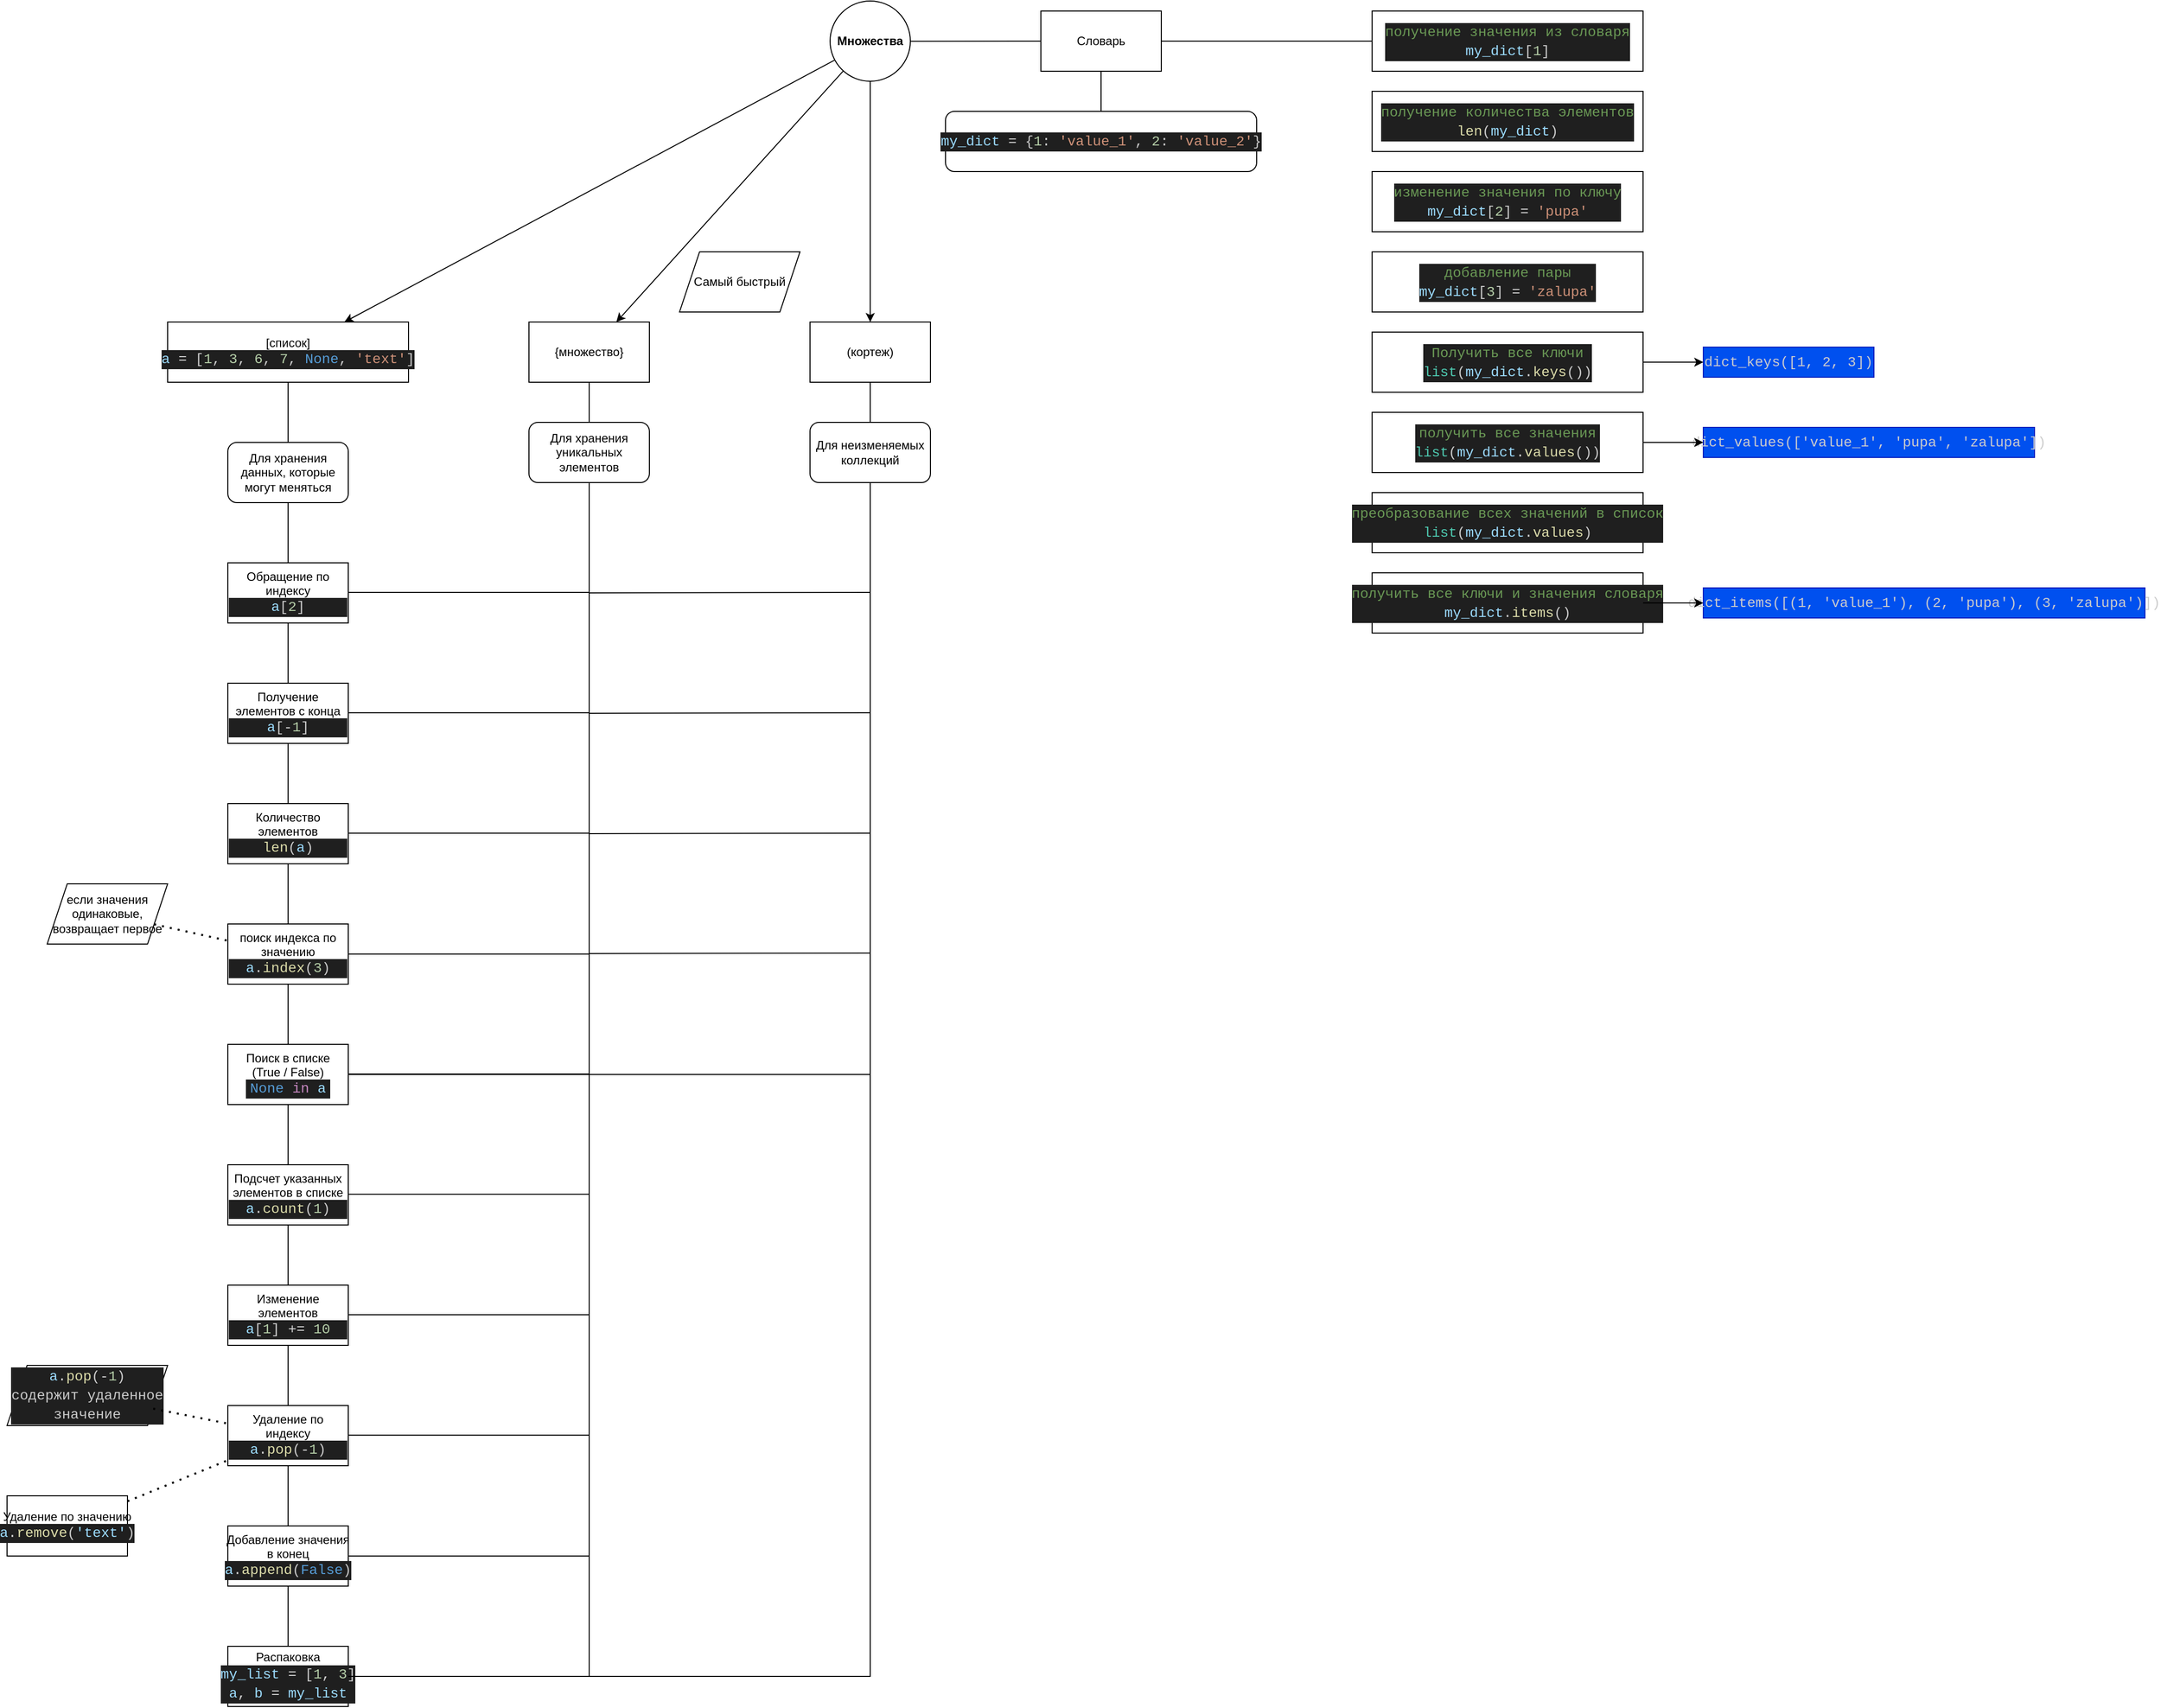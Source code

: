 <mxfile version="26.0.4">
  <diagram name="Страница — 1" id="-S9uFCu_6sI4gj3oBR9R">
    <mxGraphModel dx="1462" dy="891" grid="1" gridSize="10" guides="1" tooltips="1" connect="1" arrows="1" fold="1" page="1" pageScale="1" pageWidth="827" pageHeight="1169" math="0" shadow="0">
      <root>
        <mxCell id="0" />
        <mxCell id="1" parent="0" />
        <mxCell id="Sf96d87RlTaQl22xVrYX-49" value="" style="endArrow=classic;html=1;rounded=0;" parent="1" source="Sf96d87RlTaQl22xVrYX-1" target="Sf96d87RlTaQl22xVrYX-3" edge="1">
          <mxGeometry width="50" height="50" relative="1" as="geometry">
            <mxPoint x="430" y="570" as="sourcePoint" />
            <mxPoint x="430" y="690" as="targetPoint" />
          </mxGeometry>
        </mxCell>
        <mxCell id="Sf96d87RlTaQl22xVrYX-1" value="Множества" style="ellipse;whiteSpace=wrap;html=1;aspect=fixed;fontStyle=1" parent="1" vertex="1">
          <mxGeometry x="660" y="360" width="80" height="80" as="geometry" />
        </mxCell>
        <mxCell id="Sf96d87RlTaQl22xVrYX-2" value="[список]&lt;div&gt;&lt;div style=&quot;color: rgb(204, 204, 204); background-color: rgb(31, 31, 31); font-family: Consolas, &amp;quot;Courier New&amp;quot;, monospace; font-size: 14px; line-height: 19px; white-space: pre;&quot;&gt;&lt;span style=&quot;color: #9cdcfe;&quot;&gt;a&lt;/span&gt; &lt;span style=&quot;color: #d4d4d4;&quot;&gt;=&lt;/span&gt; [&lt;span style=&quot;color: #b5cea8;&quot;&gt;1&lt;/span&gt;, &lt;span style=&quot;color: #b5cea8;&quot;&gt;3&lt;/span&gt;, &lt;span style=&quot;color: #b5cea8;&quot;&gt;6&lt;/span&gt;, &lt;span style=&quot;color: #b5cea8;&quot;&gt;7&lt;/span&gt;, &lt;span style=&quot;color: #569cd6;&quot;&gt;None&lt;/span&gt;, &lt;span style=&quot;color: #ce9178;&quot;&gt;&#39;text&#39;&lt;/span&gt;]&lt;/div&gt;&lt;/div&gt;" style="rounded=0;whiteSpace=wrap;html=1;" parent="1" vertex="1">
          <mxGeometry y="680" width="240" height="60" as="geometry" />
        </mxCell>
        <mxCell id="Sf96d87RlTaQl22xVrYX-3" value="(кортеж)" style="rounded=0;whiteSpace=wrap;html=1;" parent="1" vertex="1">
          <mxGeometry x="640" y="680" width="120" height="60" as="geometry" />
        </mxCell>
        <mxCell id="Sf96d87RlTaQl22xVrYX-4" value="{множество}" style="rounded=0;whiteSpace=wrap;html=1;" parent="1" vertex="1">
          <mxGeometry x="360" y="680" width="120" height="60" as="geometry" />
        </mxCell>
        <mxCell id="Sf96d87RlTaQl22xVrYX-5" value="Для хранения данных, которые могут меняться" style="rounded=1;whiteSpace=wrap;html=1;" parent="1" vertex="1">
          <mxGeometry x="60" y="800" width="120" height="60" as="geometry" />
        </mxCell>
        <mxCell id="Sf96d87RlTaQl22xVrYX-6" value="Для неизменяемых коллекций" style="rounded=1;whiteSpace=wrap;html=1;" parent="1" vertex="1">
          <mxGeometry x="640" y="780" width="120" height="60" as="geometry" />
        </mxCell>
        <mxCell id="Sf96d87RlTaQl22xVrYX-7" value="Для хранения уникальных элементов" style="rounded=1;whiteSpace=wrap;html=1;" parent="1" vertex="1">
          <mxGeometry x="360" y="780" width="120" height="60" as="geometry" />
        </mxCell>
        <mxCell id="Sf96d87RlTaQl22xVrYX-9" value="Самый быстрый" style="shape=parallelogram;perimeter=parallelogramPerimeter;whiteSpace=wrap;html=1;fixedSize=1;" parent="1" vertex="1">
          <mxGeometry x="510" y="610" width="120" height="60" as="geometry" />
        </mxCell>
        <mxCell id="Sf96d87RlTaQl22xVrYX-10" value="" style="endArrow=none;html=1;rounded=0;" parent="1" source="Sf96d87RlTaQl22xVrYX-5" target="Sf96d87RlTaQl22xVrYX-2" edge="1">
          <mxGeometry width="50" height="50" relative="1" as="geometry">
            <mxPoint x="380" y="980" as="sourcePoint" />
            <mxPoint x="430" y="930" as="targetPoint" />
          </mxGeometry>
        </mxCell>
        <mxCell id="Sf96d87RlTaQl22xVrYX-11" value="" style="endArrow=none;html=1;rounded=0;" parent="1" source="Sf96d87RlTaQl22xVrYX-6" target="Sf96d87RlTaQl22xVrYX-3" edge="1">
          <mxGeometry width="50" height="50" relative="1" as="geometry">
            <mxPoint x="470" y="790" as="sourcePoint" />
            <mxPoint x="470" y="750" as="targetPoint" />
          </mxGeometry>
        </mxCell>
        <mxCell id="Sf96d87RlTaQl22xVrYX-12" value="" style="endArrow=none;html=1;rounded=0;" parent="1" source="Sf96d87RlTaQl22xVrYX-7" target="Sf96d87RlTaQl22xVrYX-4" edge="1">
          <mxGeometry width="50" height="50" relative="1" as="geometry">
            <mxPoint x="190" y="790" as="sourcePoint" />
            <mxPoint x="190" y="750" as="targetPoint" />
          </mxGeometry>
        </mxCell>
        <mxCell id="Sf96d87RlTaQl22xVrYX-13" value="Обращение по индексу&lt;div&gt;&lt;div style=&quot;color: rgb(204, 204, 204); background-color: rgb(31, 31, 31); font-family: Consolas, &amp;quot;Courier New&amp;quot;, monospace; font-size: 14px; line-height: 19px; white-space: pre;&quot;&gt;&lt;span style=&quot;color: rgb(156, 220, 254);&quot;&gt;a&lt;/span&gt;[&lt;span style=&quot;color: rgb(181, 206, 168);&quot;&gt;2&lt;/span&gt;]&lt;/div&gt;&lt;/div&gt;" style="rounded=0;whiteSpace=wrap;html=1;" parent="1" vertex="1">
          <mxGeometry x="60" y="920" width="120" height="60" as="geometry" />
        </mxCell>
        <mxCell id="Sf96d87RlTaQl22xVrYX-14" value="Получение элементов с конца&lt;div&gt;&lt;div style=&quot;color: rgb(204, 204, 204); background-color: rgb(31, 31, 31); font-family: Consolas, &amp;quot;Courier New&amp;quot;, monospace; font-size: 14px; line-height: 19px; white-space: pre;&quot;&gt;&lt;span style=&quot;color: rgb(156, 220, 254);&quot;&gt;a&lt;/span&gt;[&lt;span style=&quot;color: rgb(212, 212, 212);&quot;&gt;-&lt;/span&gt;&lt;span style=&quot;color: rgb(181, 206, 168);&quot;&gt;1&lt;/span&gt;]&lt;/div&gt;&lt;/div&gt;" style="rounded=0;whiteSpace=wrap;html=1;" parent="1" vertex="1">
          <mxGeometry x="60" y="1040" width="120" height="60" as="geometry" />
        </mxCell>
        <mxCell id="Sf96d87RlTaQl22xVrYX-15" value="Изменение элементов&lt;div&gt;&lt;div style=&quot;color: rgb(204, 204, 204); background-color: rgb(31, 31, 31); font-family: Consolas, &amp;quot;Courier New&amp;quot;, monospace; font-size: 14px; line-height: 19px; white-space: pre;&quot;&gt;&lt;span style=&quot;color: #9cdcfe;&quot;&gt;a&lt;/span&gt;[&lt;span style=&quot;color: #b5cea8;&quot;&gt;1&lt;/span&gt;] &lt;span style=&quot;color: #d4d4d4;&quot;&gt;+=&lt;/span&gt; &lt;span style=&quot;color: #b5cea8;&quot;&gt;10&lt;/span&gt;&lt;/div&gt;&lt;/div&gt;" style="rounded=0;whiteSpace=wrap;html=1;" parent="1" vertex="1">
          <mxGeometry x="60" y="1640" width="120" height="60" as="geometry" />
        </mxCell>
        <mxCell id="Sf96d87RlTaQl22xVrYX-16" value="Добавление значения в конец&lt;div&gt;&lt;div style=&quot;color: rgb(204, 204, 204); background-color: rgb(31, 31, 31); font-family: Consolas, &amp;quot;Courier New&amp;quot;, monospace; font-size: 14px; line-height: 19px; white-space: pre;&quot;&gt;&lt;span style=&quot;color: #9cdcfe;&quot;&gt;a&lt;/span&gt;.&lt;span style=&quot;color: #dcdcaa;&quot;&gt;append&lt;/span&gt;(&lt;span style=&quot;color: #569cd6;&quot;&gt;False&lt;/span&gt;)&lt;/div&gt;&lt;/div&gt;" style="rounded=0;whiteSpace=wrap;html=1;" parent="1" vertex="1">
          <mxGeometry x="60" y="1880" width="120" height="60" as="geometry" />
        </mxCell>
        <mxCell id="Sf96d87RlTaQl22xVrYX-17" value="Количество элементов&lt;div&gt;&lt;div style=&quot;color: rgb(204, 204, 204); background-color: rgb(31, 31, 31); font-family: Consolas, &amp;quot;Courier New&amp;quot;, monospace; font-size: 14px; line-height: 19px; white-space: pre;&quot;&gt;&lt;span style=&quot;color: #dcdcaa;&quot;&gt;len&lt;/span&gt;(&lt;span style=&quot;color: #9cdcfe;&quot;&gt;a&lt;/span&gt;)&lt;/div&gt;&lt;/div&gt;" style="rounded=0;whiteSpace=wrap;html=1;" parent="1" vertex="1">
          <mxGeometry x="60" y="1160" width="120" height="60" as="geometry" />
        </mxCell>
        <mxCell id="Sf96d87RlTaQl22xVrYX-18" value="поиск индекса по значению&lt;div&gt;&lt;div style=&quot;color: rgb(204, 204, 204); background-color: rgb(31, 31, 31); font-family: Consolas, &amp;quot;Courier New&amp;quot;, monospace; font-size: 14px; line-height: 19px; white-space: pre;&quot;&gt;&lt;span style=&quot;color: #9cdcfe;&quot;&gt;a&lt;/span&gt;.&lt;span style=&quot;color: #dcdcaa;&quot;&gt;index&lt;/span&gt;(&lt;span style=&quot;color: #b5cea8;&quot;&gt;3&lt;/span&gt;)&lt;/div&gt;&lt;/div&gt;" style="rounded=0;whiteSpace=wrap;html=1;" parent="1" vertex="1">
          <mxGeometry x="60" y="1280" width="120" height="60" as="geometry" />
        </mxCell>
        <mxCell id="Sf96d87RlTaQl22xVrYX-19" value="Удаление по индексу&lt;div&gt;&lt;div style=&quot;color: rgb(204, 204, 204); background-color: rgb(31, 31, 31); font-family: Consolas, &amp;quot;Courier New&amp;quot;, monospace; font-size: 14px; line-height: 19px; white-space: pre;&quot;&gt;&lt;div style=&quot;line-height: 19px;&quot;&gt;&lt;span style=&quot;color: #9cdcfe;&quot;&gt;a&lt;/span&gt;.&lt;span style=&quot;color: #dcdcaa;&quot;&gt;pop&lt;/span&gt;(&lt;span style=&quot;color: #d4d4d4;&quot;&gt;-&lt;/span&gt;&lt;span style=&quot;color: #b5cea8;&quot;&gt;1&lt;/span&gt;)&lt;/div&gt;&lt;/div&gt;&lt;/div&gt;" style="rounded=0;whiteSpace=wrap;html=1;" parent="1" vertex="1">
          <mxGeometry x="60" y="1760" width="120" height="60" as="geometry" />
        </mxCell>
        <mxCell id="Sf96d87RlTaQl22xVrYX-20" value="если значения одинаковые, возвращает первое" style="shape=parallelogram;perimeter=parallelogramPerimeter;whiteSpace=wrap;html=1;fixedSize=1;" parent="1" vertex="1">
          <mxGeometry x="-120" y="1240" width="120" height="60" as="geometry" />
        </mxCell>
        <mxCell id="Sf96d87RlTaQl22xVrYX-21" value="" style="endArrow=none;dashed=1;html=1;dashPattern=1 3;strokeWidth=2;rounded=0;" parent="1" source="Sf96d87RlTaQl22xVrYX-20" target="Sf96d87RlTaQl22xVrYX-18" edge="1">
          <mxGeometry width="50" height="50" relative="1" as="geometry">
            <mxPoint x="140" y="1180" as="sourcePoint" />
            <mxPoint x="190" y="1130" as="targetPoint" />
          </mxGeometry>
        </mxCell>
        <mxCell id="Sf96d87RlTaQl22xVrYX-22" value="&lt;div style=&quot;color: rgb(204, 204, 204); background-color: rgb(31, 31, 31); font-family: Consolas, &amp;quot;Courier New&amp;quot;, monospace; font-size: 14px; line-height: 19px; white-space: pre;&quot;&gt;&lt;span style=&quot;color: rgb(156, 220, 254);&quot;&gt;a&lt;/span&gt;.&lt;span style=&quot;color: rgb(220, 220, 170);&quot;&gt;pop&lt;/span&gt;(&lt;span style=&quot;color: rgb(212, 212, 212);&quot;&gt;-&lt;/span&gt;&lt;span style=&quot;color: rgb(181, 206, 168);&quot;&gt;1&lt;/span&gt;)&lt;/div&gt;&lt;div style=&quot;color: rgb(204, 204, 204); background-color: rgb(31, 31, 31); font-family: Consolas, &amp;quot;Courier New&amp;quot;, monospace; font-size: 14px; line-height: 19px; white-space: pre;&quot;&gt;содержит удаленное&lt;/div&gt;&lt;div style=&quot;color: rgb(204, 204, 204); background-color: rgb(31, 31, 31); font-family: Consolas, &amp;quot;Courier New&amp;quot;, monospace; font-size: 14px; line-height: 19px; white-space: pre;&quot;&gt;значение&lt;/div&gt;" style="shape=parallelogram;perimeter=parallelogramPerimeter;whiteSpace=wrap;html=1;fixedSize=1;" parent="1" vertex="1">
          <mxGeometry x="-160" y="1720" width="160" height="60" as="geometry" />
        </mxCell>
        <mxCell id="Sf96d87RlTaQl22xVrYX-23" value="" style="endArrow=none;dashed=1;html=1;dashPattern=1 3;strokeWidth=2;rounded=0;" parent="1" source="Sf96d87RlTaQl22xVrYX-22" target="Sf96d87RlTaQl22xVrYX-19" edge="1">
          <mxGeometry width="50" height="50" relative="1" as="geometry">
            <mxPoint x="140" y="1540" as="sourcePoint" />
            <mxPoint x="190" y="1490" as="targetPoint" />
          </mxGeometry>
        </mxCell>
        <mxCell id="Sf96d87RlTaQl22xVrYX-24" value="Поиск в списке&lt;div&gt;(True / False)&lt;div&gt;&lt;div style=&quot;color: rgb(204, 204, 204); background-color: rgb(31, 31, 31); font-family: Consolas, &amp;quot;Courier New&amp;quot;, monospace; font-size: 14px; line-height: 19px; white-space: pre;&quot;&gt;&lt;span style=&quot;color: rgb(86, 156, 214);&quot;&gt;None&lt;/span&gt; &lt;span style=&quot;color: rgb(197, 134, 192);&quot;&gt;in&lt;/span&gt; &lt;span style=&quot;color: rgb(156, 220, 254);&quot;&gt;a&lt;/span&gt;&lt;/div&gt;&lt;/div&gt;&lt;/div&gt;" style="rounded=0;whiteSpace=wrap;html=1;" parent="1" vertex="1">
          <mxGeometry x="60" y="1400" width="120" height="60" as="geometry" />
        </mxCell>
        <mxCell id="Sf96d87RlTaQl22xVrYX-25" value="Подсчет указанных элементов в списке&lt;div&gt;&lt;div style=&quot;color: rgb(204, 204, 204); background-color: rgb(31, 31, 31); font-family: Consolas, &amp;quot;Courier New&amp;quot;, monospace; font-size: 14px; line-height: 19px; white-space: pre;&quot;&gt;&lt;span style=&quot;color: #9cdcfe;&quot;&gt;a&lt;/span&gt;.&lt;span style=&quot;color: #dcdcaa;&quot;&gt;count&lt;/span&gt;(&lt;span style=&quot;color: #b5cea8;&quot;&gt;1&lt;/span&gt;)&lt;/div&gt;&lt;/div&gt;" style="rounded=0;whiteSpace=wrap;html=1;" parent="1" vertex="1">
          <mxGeometry x="60" y="1520" width="120" height="60" as="geometry" />
        </mxCell>
        <mxCell id="Sf96d87RlTaQl22xVrYX-26" value="" style="endArrow=none;html=1;rounded=0;" parent="1" source="Sf96d87RlTaQl22xVrYX-13" target="Sf96d87RlTaQl22xVrYX-5" edge="1">
          <mxGeometry width="50" height="50" relative="1" as="geometry">
            <mxPoint x="250" y="1300" as="sourcePoint" />
            <mxPoint x="300" y="1250" as="targetPoint" />
          </mxGeometry>
        </mxCell>
        <mxCell id="Sf96d87RlTaQl22xVrYX-27" value="" style="endArrow=none;html=1;rounded=0;" parent="1" source="Sf96d87RlTaQl22xVrYX-14" target="Sf96d87RlTaQl22xVrYX-13" edge="1">
          <mxGeometry width="50" height="50" relative="1" as="geometry">
            <mxPoint x="130" y="930" as="sourcePoint" />
            <mxPoint x="130" y="870" as="targetPoint" />
          </mxGeometry>
        </mxCell>
        <mxCell id="Sf96d87RlTaQl22xVrYX-28" value="" style="endArrow=none;html=1;rounded=0;" parent="1" source="Sf96d87RlTaQl22xVrYX-17" target="Sf96d87RlTaQl22xVrYX-14" edge="1">
          <mxGeometry width="50" height="50" relative="1" as="geometry">
            <mxPoint x="130" y="1050" as="sourcePoint" />
            <mxPoint x="130" y="990" as="targetPoint" />
          </mxGeometry>
        </mxCell>
        <mxCell id="Sf96d87RlTaQl22xVrYX-29" value="" style="endArrow=none;html=1;rounded=0;" parent="1" source="Sf96d87RlTaQl22xVrYX-18" target="Sf96d87RlTaQl22xVrYX-17" edge="1">
          <mxGeometry width="50" height="50" relative="1" as="geometry">
            <mxPoint x="130" y="1170" as="sourcePoint" />
            <mxPoint x="130" y="1110" as="targetPoint" />
          </mxGeometry>
        </mxCell>
        <mxCell id="Sf96d87RlTaQl22xVrYX-30" value="" style="endArrow=none;html=1;rounded=0;" parent="1" source="Sf96d87RlTaQl22xVrYX-24" target="Sf96d87RlTaQl22xVrYX-18" edge="1">
          <mxGeometry width="50" height="50" relative="1" as="geometry">
            <mxPoint x="130" y="1290" as="sourcePoint" />
            <mxPoint x="120" y="1310" as="targetPoint" />
          </mxGeometry>
        </mxCell>
        <mxCell id="Sf96d87RlTaQl22xVrYX-31" value="" style="endArrow=none;html=1;rounded=0;" parent="1" source="Sf96d87RlTaQl22xVrYX-15" target="Sf96d87RlTaQl22xVrYX-25" edge="1">
          <mxGeometry width="50" height="50" relative="1" as="geometry">
            <mxPoint x="130" y="1410" as="sourcePoint" />
            <mxPoint x="50" y="1610" as="targetPoint" />
          </mxGeometry>
        </mxCell>
        <mxCell id="Sf96d87RlTaQl22xVrYX-32" value="" style="endArrow=none;html=1;rounded=0;" parent="1" source="Sf96d87RlTaQl22xVrYX-19" target="Sf96d87RlTaQl22xVrYX-15" edge="1">
          <mxGeometry width="50" height="50" relative="1" as="geometry">
            <mxPoint x="130" y="1530" as="sourcePoint" />
            <mxPoint x="130" y="1470" as="targetPoint" />
          </mxGeometry>
        </mxCell>
        <mxCell id="Sf96d87RlTaQl22xVrYX-33" value="" style="endArrow=none;html=1;rounded=0;" parent="1" source="Sf96d87RlTaQl22xVrYX-16" target="Sf96d87RlTaQl22xVrYX-19" edge="1">
          <mxGeometry width="50" height="50" relative="1" as="geometry">
            <mxPoint x="130" y="1770" as="sourcePoint" />
            <mxPoint x="130" y="1710" as="targetPoint" />
          </mxGeometry>
        </mxCell>
        <mxCell id="Sf96d87RlTaQl22xVrYX-34" value="" style="endArrow=none;html=1;rounded=0;" parent="1" source="Sf96d87RlTaQl22xVrYX-16" target="Sf96d87RlTaQl22xVrYX-7" edge="1">
          <mxGeometry width="50" height="50" relative="1" as="geometry">
            <mxPoint x="250" y="1300" as="sourcePoint" />
            <mxPoint x="300" y="1250" as="targetPoint" />
            <Array as="points">
              <mxPoint x="420" y="1910" />
            </Array>
          </mxGeometry>
        </mxCell>
        <mxCell id="Sf96d87RlTaQl22xVrYX-35" value="" style="endArrow=none;html=1;rounded=0;" parent="1" source="Sf96d87RlTaQl22xVrYX-18" edge="1">
          <mxGeometry width="50" height="50" relative="1" as="geometry">
            <mxPoint x="250" y="1300" as="sourcePoint" />
            <mxPoint x="420" y="1310" as="targetPoint" />
          </mxGeometry>
        </mxCell>
        <mxCell id="Sf96d87RlTaQl22xVrYX-36" value="" style="endArrow=none;html=1;rounded=0;" parent="1" edge="1">
          <mxGeometry width="50" height="50" relative="1" as="geometry">
            <mxPoint x="180" y="1189.47" as="sourcePoint" />
            <mxPoint x="420" y="1189.47" as="targetPoint" />
          </mxGeometry>
        </mxCell>
        <mxCell id="Sf96d87RlTaQl22xVrYX-37" value="" style="endArrow=none;html=1;rounded=0;" parent="1" edge="1">
          <mxGeometry width="50" height="50" relative="1" as="geometry">
            <mxPoint x="180" y="1069.47" as="sourcePoint" />
            <mxPoint x="420" y="1069.47" as="targetPoint" />
          </mxGeometry>
        </mxCell>
        <mxCell id="Sf96d87RlTaQl22xVrYX-38" value="" style="endArrow=none;html=1;rounded=0;" parent="1" edge="1">
          <mxGeometry width="50" height="50" relative="1" as="geometry">
            <mxPoint x="180" y="949.47" as="sourcePoint" />
            <mxPoint x="420" y="949.47" as="targetPoint" />
          </mxGeometry>
        </mxCell>
        <mxCell id="Sf96d87RlTaQl22xVrYX-39" value="" style="endArrow=none;html=1;rounded=0;" parent="1" edge="1">
          <mxGeometry width="50" height="50" relative="1" as="geometry">
            <mxPoint x="180" y="1429.47" as="sourcePoint" />
            <mxPoint x="420" y="1429.47" as="targetPoint" />
          </mxGeometry>
        </mxCell>
        <mxCell id="Sf96d87RlTaQl22xVrYX-40" value="" style="endArrow=none;html=1;rounded=0;" parent="1" edge="1">
          <mxGeometry width="50" height="50" relative="1" as="geometry">
            <mxPoint x="180" y="1669.47" as="sourcePoint" />
            <mxPoint x="420" y="1669.47" as="targetPoint" />
          </mxGeometry>
        </mxCell>
        <mxCell id="Sf96d87RlTaQl22xVrYX-41" value="" style="endArrow=none;html=1;rounded=0;" parent="1" edge="1">
          <mxGeometry width="50" height="50" relative="1" as="geometry">
            <mxPoint x="180" y="1789.47" as="sourcePoint" />
            <mxPoint x="420" y="1789.47" as="targetPoint" />
          </mxGeometry>
        </mxCell>
        <mxCell id="Sf96d87RlTaQl22xVrYX-42" value="" style="endArrow=none;html=1;rounded=0;" parent="1" source="Sf96d87RlTaQl22xVrYX-24" target="Sf96d87RlTaQl22xVrYX-6" edge="1">
          <mxGeometry width="50" height="50" relative="1" as="geometry">
            <mxPoint x="330" y="1290" as="sourcePoint" />
            <mxPoint x="380" y="1240" as="targetPoint" />
            <Array as="points">
              <mxPoint x="700" y="1430" />
            </Array>
          </mxGeometry>
        </mxCell>
        <mxCell id="Sf96d87RlTaQl22xVrYX-43" value="" style="endArrow=none;html=1;rounded=0;" parent="1" edge="1">
          <mxGeometry width="50" height="50" relative="1" as="geometry">
            <mxPoint x="420" y="1309.47" as="sourcePoint" />
            <mxPoint x="700" y="1309" as="targetPoint" />
          </mxGeometry>
        </mxCell>
        <mxCell id="Sf96d87RlTaQl22xVrYX-44" value="" style="endArrow=none;html=1;rounded=0;" parent="1" edge="1">
          <mxGeometry width="50" height="50" relative="1" as="geometry">
            <mxPoint x="420" y="1189.94" as="sourcePoint" />
            <mxPoint x="700" y="1189.47" as="targetPoint" />
          </mxGeometry>
        </mxCell>
        <mxCell id="Sf96d87RlTaQl22xVrYX-45" value="" style="endArrow=none;html=1;rounded=0;" parent="1" edge="1">
          <mxGeometry width="50" height="50" relative="1" as="geometry">
            <mxPoint x="420" y="1069.94" as="sourcePoint" />
            <mxPoint x="700" y="1069.47" as="targetPoint" />
          </mxGeometry>
        </mxCell>
        <mxCell id="Sf96d87RlTaQl22xVrYX-46" value="" style="endArrow=none;html=1;rounded=0;" parent="1" edge="1">
          <mxGeometry width="50" height="50" relative="1" as="geometry">
            <mxPoint x="420" y="949.94" as="sourcePoint" />
            <mxPoint x="700" y="949.47" as="targetPoint" />
          </mxGeometry>
        </mxCell>
        <mxCell id="Sf96d87RlTaQl22xVrYX-47" value="" style="endArrow=classic;html=1;rounded=0;" parent="1" source="Sf96d87RlTaQl22xVrYX-1" target="Sf96d87RlTaQl22xVrYX-2" edge="1">
          <mxGeometry width="50" height="50" relative="1" as="geometry">
            <mxPoint x="240" y="830" as="sourcePoint" />
            <mxPoint x="290" y="780" as="targetPoint" />
          </mxGeometry>
        </mxCell>
        <mxCell id="Sf96d87RlTaQl22xVrYX-48" value="" style="endArrow=classic;html=1;rounded=0;" parent="1" source="Sf96d87RlTaQl22xVrYX-1" target="Sf96d87RlTaQl22xVrYX-4" edge="1">
          <mxGeometry width="50" height="50" relative="1" as="geometry">
            <mxPoint x="396" y="551" as="sourcePoint" />
            <mxPoint x="177" y="690" as="targetPoint" />
          </mxGeometry>
        </mxCell>
        <mxCell id="Sf96d87RlTaQl22xVrYX-50" value="Словарь" style="rounded=0;whiteSpace=wrap;html=1;" parent="1" vertex="1">
          <mxGeometry x="870" y="370" width="120" height="60" as="geometry" />
        </mxCell>
        <mxCell id="Sf96d87RlTaQl22xVrYX-51" value="&lt;div style=&quot;color: rgb(204, 204, 204); background-color: rgb(31, 31, 31); font-family: Consolas, &amp;quot;Courier New&amp;quot;, monospace; font-size: 14px; line-height: 19px; white-space: pre;&quot;&gt;&lt;span style=&quot;color: #9cdcfe;&quot;&gt;my_dict&lt;/span&gt; &lt;span style=&quot;color: #d4d4d4;&quot;&gt;=&lt;/span&gt; {&lt;span style=&quot;color: #b5cea8;&quot;&gt;1&lt;/span&gt;: &lt;span style=&quot;color: #ce9178;&quot;&gt;&#39;value_1&#39;&lt;/span&gt;, &lt;span style=&quot;color: #b5cea8;&quot;&gt;2&lt;/span&gt;: &lt;span style=&quot;color: #ce9178;&quot;&gt;&#39;value_2&#39;&lt;/span&gt;}&lt;/div&gt;" style="rounded=1;whiteSpace=wrap;html=1;" parent="1" vertex="1">
          <mxGeometry x="775" y="470" width="310" height="60" as="geometry" />
        </mxCell>
        <mxCell id="Sf96d87RlTaQl22xVrYX-52" value="&lt;div style=&quot;color: rgb(204, 204, 204); background-color: rgb(31, 31, 31); font-family: Consolas, &amp;quot;Courier New&amp;quot;, monospace; font-size: 14px; line-height: 19px; white-space: pre;&quot;&gt;&lt;div&gt;&lt;span style=&quot;color: rgb(106, 153, 85);&quot;&gt;получение значения из словаря&lt;/span&gt;&lt;/div&gt;&lt;div&gt;&lt;span style=&quot;color: rgb(156, 220, 254);&quot;&gt;my_dict&lt;/span&gt;[&lt;span style=&quot;color: rgb(181, 206, 168);&quot;&gt;1&lt;/span&gt;]&lt;/div&gt;&lt;/div&gt;" style="rounded=0;whiteSpace=wrap;html=1;" parent="1" vertex="1">
          <mxGeometry x="1200" y="370" width="270" height="60" as="geometry" />
        </mxCell>
        <mxCell id="Sf96d87RlTaQl22xVrYX-53" value="&lt;div style=&quot;color: rgb(204, 204, 204); background-color: rgb(31, 31, 31); font-family: Consolas, &amp;quot;Courier New&amp;quot;, monospace; font-size: 14px; line-height: 19px; white-space: pre;&quot;&gt;&lt;div style=&quot;color: rgb(204, 204, 204); background-color: rgb(31, 31, 31); line-height: 19px;&quot;&gt;&lt;div&gt;&lt;span style=&quot;color: rgb(106, 153, 85);&quot;&gt;получение количества элементов&lt;/span&gt;&lt;/div&gt;&lt;div&gt;&lt;span style=&quot;color: rgb(220, 220, 170);&quot;&gt;len&lt;/span&gt;(&lt;span style=&quot;color: rgb(156, 220, 254);&quot;&gt;my_dict&lt;/span&gt;)&lt;/div&gt;&lt;/div&gt;&lt;/div&gt;" style="rounded=0;whiteSpace=wrap;html=1;" parent="1" vertex="1">
          <mxGeometry x="1200" y="450" width="270" height="60" as="geometry" />
        </mxCell>
        <mxCell id="Sf96d87RlTaQl22xVrYX-54" value="&lt;div style=&quot;color: rgb(204, 204, 204); background-color: rgb(31, 31, 31); font-family: Consolas, &amp;quot;Courier New&amp;quot;, monospace; font-size: 14px; line-height: 19px; white-space: pre;&quot;&gt;&lt;div style=&quot;color: rgb(204, 204, 204); background-color: rgb(31, 31, 31); line-height: 19px;&quot;&gt;&lt;div style=&quot;color: rgb(204, 204, 204); background-color: rgb(31, 31, 31); line-height: 19px;&quot;&gt;&lt;div&gt;&lt;span style=&quot;color: rgb(106, 153, 85);&quot;&gt;изменение значения по ключу&lt;/span&gt;&lt;/div&gt;&lt;div&gt;&lt;span style=&quot;color: rgb(156, 220, 254);&quot;&gt;my_dict&lt;/span&gt;[&lt;span style=&quot;color: rgb(181, 206, 168);&quot;&gt;2&lt;/span&gt;] &lt;span style=&quot;color: rgb(212, 212, 212);&quot;&gt;=&lt;/span&gt; &lt;span style=&quot;color: rgb(206, 145, 120);&quot;&gt;&#39;pupa&#39;&lt;/span&gt;&lt;/div&gt;&lt;/div&gt;&lt;/div&gt;&lt;/div&gt;" style="rounded=0;whiteSpace=wrap;html=1;" parent="1" vertex="1">
          <mxGeometry x="1200" y="530" width="270" height="60" as="geometry" />
        </mxCell>
        <mxCell id="Sf96d87RlTaQl22xVrYX-55" value="&lt;div style=&quot;color: rgb(204, 204, 204); background-color: rgb(31, 31, 31); font-family: Consolas, &amp;quot;Courier New&amp;quot;, monospace; font-size: 14px; line-height: 19px; white-space: pre;&quot;&gt;&lt;div style=&quot;color: rgb(204, 204, 204); background-color: rgb(31, 31, 31); line-height: 19px;&quot;&gt;&lt;div style=&quot;color: rgb(204, 204, 204); background-color: rgb(31, 31, 31); line-height: 19px;&quot;&gt;&lt;div style=&quot;color: rgb(204, 204, 204); background-color: rgb(31, 31, 31); line-height: 19px;&quot;&gt;&lt;div&gt;&lt;span style=&quot;color: #6a9955;&quot;&gt;добавление пары&lt;/span&gt;&lt;/div&gt;&lt;div&gt;&lt;span style=&quot;color: #9cdcfe;&quot;&gt;my_dict&lt;/span&gt;[&lt;span style=&quot;color: #b5cea8;&quot;&gt;3&lt;/span&gt;] &lt;span style=&quot;color: #d4d4d4;&quot;&gt;=&lt;/span&gt; &lt;span style=&quot;color: #ce9178;&quot;&gt;&#39;zalupa&#39;&lt;/span&gt;&lt;/div&gt;&lt;/div&gt;&lt;/div&gt;&lt;/div&gt;&lt;/div&gt;" style="rounded=0;whiteSpace=wrap;html=1;" parent="1" vertex="1">
          <mxGeometry x="1200" y="610" width="270" height="60" as="geometry" />
        </mxCell>
        <mxCell id="Sf96d87RlTaQl22xVrYX-56" value="&lt;div style=&quot;color: rgb(204, 204, 204); background-color: rgb(31, 31, 31); font-family: Consolas, &amp;quot;Courier New&amp;quot;, monospace; font-size: 14px; line-height: 19px; white-space: pre;&quot;&gt;&lt;div style=&quot;color: rgb(204, 204, 204); background-color: rgb(31, 31, 31); line-height: 19px;&quot;&gt;&lt;div style=&quot;color: rgb(204, 204, 204); background-color: rgb(31, 31, 31); line-height: 19px;&quot;&gt;&lt;div style=&quot;color: rgb(204, 204, 204); background-color: rgb(31, 31, 31); line-height: 19px;&quot;&gt;&lt;div style=&quot;color: rgb(204, 204, 204); background-color: rgb(31, 31, 31); line-height: 19px;&quot;&gt;&lt;div&gt;&lt;span style=&quot;color: rgb(106, 153, 85);&quot;&gt;Получить все ключи&lt;/span&gt;&lt;/div&gt;&lt;div&gt;&lt;span style=&quot;color: rgb(156, 220, 254);&quot;&gt;&lt;span style=&quot;color: rgb(78, 201, 176);&quot;&gt;list&lt;/span&gt;&lt;span style=&quot;background-color: rgb(31, 31, 31); color: rgb(204, 204, 204);&quot;&gt;(&lt;/span&gt;my_dict&lt;/span&gt;.&lt;span style=&quot;color: rgb(220, 220, 170);&quot;&gt;keys&lt;/span&gt;())&lt;/div&gt;&lt;/div&gt;&lt;/div&gt;&lt;/div&gt;&lt;/div&gt;&lt;/div&gt;" style="rounded=0;whiteSpace=wrap;html=1;" parent="1" vertex="1">
          <mxGeometry x="1200" y="690" width="270" height="60" as="geometry" />
        </mxCell>
        <mxCell id="Sf96d87RlTaQl22xVrYX-57" value="&lt;div style=&quot;color: rgb(204, 204, 204); background-color: rgb(31, 31, 31); font-family: Consolas, &amp;quot;Courier New&amp;quot;, monospace; font-size: 14px; line-height: 19px; white-space: pre;&quot;&gt;&lt;div style=&quot;color: rgb(204, 204, 204); background-color: rgb(31, 31, 31); line-height: 19px;&quot;&gt;&lt;div style=&quot;color: rgb(204, 204, 204); background-color: rgb(31, 31, 31); line-height: 19px;&quot;&gt;&lt;div style=&quot;color: rgb(204, 204, 204); background-color: rgb(31, 31, 31); line-height: 19px;&quot;&gt;&lt;div style=&quot;color: rgb(204, 204, 204); background-color: rgb(31, 31, 31); line-height: 19px;&quot;&gt;&lt;div style=&quot;color: rgb(204, 204, 204); background-color: rgb(31, 31, 31); line-height: 19px;&quot;&gt;&lt;div&gt;&lt;span style=&quot;color: rgb(106, 153, 85);&quot;&gt;получить все значения&lt;/span&gt;&lt;/div&gt;&lt;div&gt;&lt;span style=&quot;color: rgb(156, 220, 254);&quot;&gt;&lt;span style=&quot;color: rgb(78, 201, 176);&quot;&gt;list&lt;/span&gt;&lt;span style=&quot;background-color: rgb(31, 31, 31); color: rgb(204, 204, 204);&quot;&gt;(&lt;/span&gt;my_dict&lt;/span&gt;.&lt;span style=&quot;color: rgb(220, 220, 170);&quot;&gt;values&lt;/span&gt;())&lt;/div&gt;&lt;/div&gt;&lt;/div&gt;&lt;/div&gt;&lt;/div&gt;&lt;/div&gt;&lt;/div&gt;" style="rounded=0;whiteSpace=wrap;html=1;" parent="1" vertex="1">
          <mxGeometry x="1200" y="770" width="270" height="60" as="geometry" />
        </mxCell>
        <mxCell id="Sf96d87RlTaQl22xVrYX-58" value="&lt;div style=&quot;color: rgb(204, 204, 204); background-color: rgb(31, 31, 31); font-family: Consolas, &amp;quot;Courier New&amp;quot;, monospace; font-size: 14px; line-height: 19px; white-space: pre;&quot;&gt;&lt;div style=&quot;color: rgb(204, 204, 204); background-color: rgb(31, 31, 31); line-height: 19px;&quot;&gt;&lt;div style=&quot;color: rgb(204, 204, 204); background-color: rgb(31, 31, 31); line-height: 19px;&quot;&gt;&lt;div style=&quot;color: rgb(204, 204, 204); background-color: rgb(31, 31, 31); line-height: 19px;&quot;&gt;&lt;div style=&quot;color: rgb(204, 204, 204); background-color: rgb(31, 31, 31); line-height: 19px;&quot;&gt;&lt;div style=&quot;color: rgb(204, 204, 204); background-color: rgb(31, 31, 31); line-height: 19px;&quot;&gt;&lt;div style=&quot;color: rgb(204, 204, 204); background-color: rgb(31, 31, 31); line-height: 19px;&quot;&gt;&lt;div&gt;&lt;span style=&quot;color: #6a9955;&quot;&gt;преобразование всех значений в список&lt;/span&gt;&lt;/div&gt;&lt;div&gt;&lt;span style=&quot;color: #4ec9b0;&quot;&gt;list&lt;/span&gt;(&lt;span style=&quot;color: #9cdcfe;&quot;&gt;my_dict&lt;/span&gt;.&lt;span style=&quot;color: #dcdcaa;&quot;&gt;values&lt;/span&gt;)&lt;/div&gt;&lt;/div&gt;&lt;/div&gt;&lt;/div&gt;&lt;/div&gt;&lt;/div&gt;&lt;/div&gt;&lt;/div&gt;" style="rounded=0;whiteSpace=wrap;html=1;" parent="1" vertex="1">
          <mxGeometry x="1200" y="850" width="270" height="60" as="geometry" />
        </mxCell>
        <mxCell id="Sf96d87RlTaQl22xVrYX-59" value="&lt;div style=&quot;color: rgb(204, 204, 204); background-color: rgb(31, 31, 31); font-family: Consolas, &amp;quot;Courier New&amp;quot;, monospace; font-size: 14px; line-height: 19px; white-space: pre;&quot;&gt;&lt;div style=&quot;color: rgb(204, 204, 204); background-color: rgb(31, 31, 31); line-height: 19px;&quot;&gt;&lt;div style=&quot;color: rgb(204, 204, 204); background-color: rgb(31, 31, 31); line-height: 19px;&quot;&gt;&lt;div style=&quot;color: rgb(204, 204, 204); background-color: rgb(31, 31, 31); line-height: 19px;&quot;&gt;&lt;div style=&quot;color: rgb(204, 204, 204); background-color: rgb(31, 31, 31); line-height: 19px;&quot;&gt;&lt;div style=&quot;color: rgb(204, 204, 204); background-color: rgb(31, 31, 31); line-height: 19px;&quot;&gt;&lt;div style=&quot;color: rgb(204, 204, 204); background-color: rgb(31, 31, 31); line-height: 19px;&quot;&gt;&lt;div style=&quot;color: rgb(204, 204, 204); background-color: rgb(31, 31, 31); line-height: 19px;&quot;&gt;&lt;div&gt;&lt;span style=&quot;color: #6a9955;&quot;&gt;получить все ключи и значения словаря&lt;/span&gt;&lt;/div&gt;&lt;div&gt;&lt;span style=&quot;color: #9cdcfe;&quot;&gt;my_dict&lt;/span&gt;.&lt;span style=&quot;color: #dcdcaa;&quot;&gt;items&lt;/span&gt;()&lt;/div&gt;&lt;/div&gt;&lt;/div&gt;&lt;/div&gt;&lt;/div&gt;&lt;/div&gt;&lt;/div&gt;&lt;/div&gt;&lt;/div&gt;" style="rounded=0;whiteSpace=wrap;html=1;" parent="1" vertex="1">
          <mxGeometry x="1200" y="930" width="270" height="60" as="geometry" />
        </mxCell>
        <mxCell id="Sf96d87RlTaQl22xVrYX-60" value="&lt;span style=&quot;color: rgb(204, 204, 204); font-family: Consolas, &amp;quot;Courier New&amp;quot;, monospace; font-size: 14px; text-align: start; white-space: pre;&quot;&gt;dict_values([&#39;value_1&#39;, &#39;pupa&#39;, &#39;zalupa&#39;])&lt;/span&gt;" style="rounded=0;whiteSpace=wrap;html=1;fillColor=#0050ef;fontColor=#ffffff;strokeColor=#001DBC;" parent="1" vertex="1">
          <mxGeometry x="1530" y="785" width="330" height="30" as="geometry" />
        </mxCell>
        <mxCell id="Sf96d87RlTaQl22xVrYX-61" value="&lt;span style=&quot;color: rgb(204, 204, 204); font-family: Consolas, &amp;quot;Courier New&amp;quot;, monospace; font-size: 14px; text-align: start; white-space: pre;&quot;&gt;dict_items([(1, &#39;value_1&#39;), (2, &#39;pupa&#39;), (3, &#39;zalupa&#39;)])&lt;/span&gt;" style="rounded=0;whiteSpace=wrap;html=1;fillColor=#0050ef;fontColor=#ffffff;strokeColor=#001DBC;" parent="1" vertex="1">
          <mxGeometry x="1530" y="945" width="440" height="30" as="geometry" />
        </mxCell>
        <mxCell id="Sf96d87RlTaQl22xVrYX-62" value="&lt;span style=&quot;color: rgb(204, 204, 204); font-family: Consolas, &amp;quot;Courier New&amp;quot;, monospace; font-size: 14px; text-align: start; white-space: pre;&quot;&gt;dict_keys([1, 2, 3])&lt;/span&gt;" style="rounded=0;whiteSpace=wrap;html=1;fillColor=#0050ef;fontColor=#ffffff;strokeColor=#001DBC;" parent="1" vertex="1">
          <mxGeometry x="1530" y="705" width="170" height="30" as="geometry" />
        </mxCell>
        <mxCell id="Sf96d87RlTaQl22xVrYX-63" value="" style="endArrow=classic;html=1;rounded=0;" parent="1" source="Sf96d87RlTaQl22xVrYX-56" target="Sf96d87RlTaQl22xVrYX-62" edge="1">
          <mxGeometry width="50" height="50" relative="1" as="geometry">
            <mxPoint x="1530" y="730" as="sourcePoint" />
            <mxPoint x="1580" y="680" as="targetPoint" />
          </mxGeometry>
        </mxCell>
        <mxCell id="Sf96d87RlTaQl22xVrYX-64" value="" style="endArrow=classic;html=1;rounded=0;" parent="1" source="Sf96d87RlTaQl22xVrYX-57" target="Sf96d87RlTaQl22xVrYX-60" edge="1">
          <mxGeometry width="50" height="50" relative="1" as="geometry">
            <mxPoint x="1480" y="730" as="sourcePoint" />
            <mxPoint x="1540" y="730" as="targetPoint" />
          </mxGeometry>
        </mxCell>
        <mxCell id="Sf96d87RlTaQl22xVrYX-65" value="" style="endArrow=classic;html=1;rounded=0;" parent="1" source="Sf96d87RlTaQl22xVrYX-59" target="Sf96d87RlTaQl22xVrYX-61" edge="1">
          <mxGeometry width="50" height="50" relative="1" as="geometry">
            <mxPoint x="1480" y="810" as="sourcePoint" />
            <mxPoint x="1540" y="810" as="targetPoint" />
          </mxGeometry>
        </mxCell>
        <mxCell id="Sf96d87RlTaQl22xVrYX-66" value="" style="endArrow=none;html=1;rounded=0;" parent="1" source="Sf96d87RlTaQl22xVrYX-1" target="Sf96d87RlTaQl22xVrYX-50" edge="1">
          <mxGeometry width="50" height="50" relative="1" as="geometry">
            <mxPoint x="980" y="710" as="sourcePoint" />
            <mxPoint x="1030" y="660" as="targetPoint" />
          </mxGeometry>
        </mxCell>
        <mxCell id="Sf96d87RlTaQl22xVrYX-67" value="" style="endArrow=none;html=1;rounded=0;" parent="1" source="Sf96d87RlTaQl22xVrYX-51" target="Sf96d87RlTaQl22xVrYX-50" edge="1">
          <mxGeometry width="50" height="50" relative="1" as="geometry">
            <mxPoint x="750" y="400" as="sourcePoint" />
            <mxPoint x="880" y="400" as="targetPoint" />
          </mxGeometry>
        </mxCell>
        <mxCell id="Sf96d87RlTaQl22xVrYX-68" value="" style="endArrow=none;html=1;rounded=0;" parent="1" source="Sf96d87RlTaQl22xVrYX-52" target="Sf96d87RlTaQl22xVrYX-50" edge="1">
          <mxGeometry width="50" height="50" relative="1" as="geometry">
            <mxPoint x="940" y="480" as="sourcePoint" />
            <mxPoint x="940" y="430" as="targetPoint" />
          </mxGeometry>
        </mxCell>
        <mxCell id="Sf96d87RlTaQl22xVrYX-69" value="" style="endArrow=none;html=1;rounded=0;" parent="1" source="Sf96d87RlTaQl22xVrYX-25" target="Sf96d87RlTaQl22xVrYX-24" edge="1">
          <mxGeometry width="50" height="50" relative="1" as="geometry">
            <mxPoint x="130" y="1650" as="sourcePoint" />
            <mxPoint x="130" y="1590" as="targetPoint" />
          </mxGeometry>
        </mxCell>
        <mxCell id="Sf96d87RlTaQl22xVrYX-70" value="" style="endArrow=none;html=1;rounded=0;" parent="1" edge="1">
          <mxGeometry width="50" height="50" relative="1" as="geometry">
            <mxPoint x="180" y="1549.37" as="sourcePoint" />
            <mxPoint x="420" y="1549.37" as="targetPoint" />
          </mxGeometry>
        </mxCell>
        <mxCell id="Sf96d87RlTaQl22xVrYX-71" value="Распаковка&lt;div&gt;&lt;div style=&quot;color: rgb(204, 204, 204); background-color: rgb(31, 31, 31); font-family: Consolas, &amp;quot;Courier New&amp;quot;, monospace; font-size: 14px; line-height: 19px; white-space: pre;&quot;&gt;&lt;span style=&quot;color: #9cdcfe;&quot;&gt;my_list&lt;/span&gt; &lt;span style=&quot;color: #d4d4d4;&quot;&gt;=&lt;/span&gt; [&lt;span style=&quot;color: #b5cea8;&quot;&gt;1&lt;/span&gt;, &lt;span style=&quot;color: #b5cea8;&quot;&gt;3&lt;/span&gt;]&lt;/div&gt;&lt;/div&gt;&lt;div style=&quot;color: rgb(204, 204, 204); background-color: rgb(31, 31, 31); font-family: Consolas, &amp;quot;Courier New&amp;quot;, monospace; font-size: 14px; line-height: 19px; white-space: pre;&quot;&gt;&lt;div style=&quot;line-height: 19px;&quot;&gt;&lt;span style=&quot;color: #9cdcfe;&quot;&gt;a&lt;/span&gt;, &lt;span style=&quot;color: #9cdcfe;&quot;&gt;b&lt;/span&gt; &lt;span style=&quot;color: #d4d4d4;&quot;&gt;=&lt;/span&gt; &lt;span style=&quot;color: #9cdcfe;&quot;&gt;my_list&lt;/span&gt;&lt;/div&gt;&lt;/div&gt;" style="rounded=0;whiteSpace=wrap;html=1;" parent="1" vertex="1">
          <mxGeometry x="60" y="2000" width="120" height="60" as="geometry" />
        </mxCell>
        <mxCell id="Sf96d87RlTaQl22xVrYX-72" value="" style="endArrow=none;html=1;rounded=0;" parent="1" source="Sf96d87RlTaQl22xVrYX-71" target="Sf96d87RlTaQl22xVrYX-16" edge="1">
          <mxGeometry width="50" height="50" relative="1" as="geometry">
            <mxPoint x="240" y="1690" as="sourcePoint" />
            <mxPoint x="290" y="1640" as="targetPoint" />
          </mxGeometry>
        </mxCell>
        <mxCell id="Sf96d87RlTaQl22xVrYX-73" value="" style="endArrow=none;html=1;rounded=0;" parent="1" source="Sf96d87RlTaQl22xVrYX-71" edge="1">
          <mxGeometry width="50" height="50" relative="1" as="geometry">
            <mxPoint x="240" y="1690" as="sourcePoint" />
            <mxPoint x="700" y="1430" as="targetPoint" />
            <Array as="points">
              <mxPoint x="700" y="2030" />
            </Array>
          </mxGeometry>
        </mxCell>
        <mxCell id="Sf96d87RlTaQl22xVrYX-74" value="" style="endArrow=none;html=1;rounded=0;" parent="1" edge="1">
          <mxGeometry width="50" height="50" relative="1" as="geometry">
            <mxPoint x="420" y="2030" as="sourcePoint" />
            <mxPoint x="420" y="1910" as="targetPoint" />
          </mxGeometry>
        </mxCell>
        <mxCell id="Sf96d87RlTaQl22xVrYX-75" value="Удаление по значению&lt;div&gt;&lt;div style=&quot;background-color: rgb(31, 31, 31); font-family: Consolas, &amp;quot;Courier New&amp;quot;, monospace; font-size: 14px; line-height: 19px; white-space: pre;&quot;&gt;&lt;span style=&quot;color: rgb(204, 204, 204);&quot;&gt;&lt;span style=&quot;color: #9cdcfe;&quot;&gt;a&lt;/span&gt;.&lt;span style=&quot;color: #dcdcaa;&quot;&gt;remove&lt;/span&gt;(&lt;/span&gt;&lt;font color=&quot;#9cdcfe&quot;&gt;&#39;text&#39;&lt;/font&gt;&lt;font color=&quot;#cccccc&quot;&gt;)&lt;/font&gt;&lt;/div&gt;&lt;/div&gt;" style="rounded=0;whiteSpace=wrap;html=1;" parent="1" vertex="1">
          <mxGeometry x="-160" y="1850" width="120" height="60" as="geometry" />
        </mxCell>
        <mxCell id="Sf96d87RlTaQl22xVrYX-76" value="" style="endArrow=none;dashed=1;html=1;dashPattern=1 3;strokeWidth=2;rounded=0;" parent="1" source="Sf96d87RlTaQl22xVrYX-75" target="Sf96d87RlTaQl22xVrYX-19" edge="1">
          <mxGeometry width="50" height="50" relative="1" as="geometry">
            <mxPoint x="260" y="1730" as="sourcePoint" />
            <mxPoint x="310" y="1680" as="targetPoint" />
          </mxGeometry>
        </mxCell>
      </root>
    </mxGraphModel>
  </diagram>
</mxfile>
